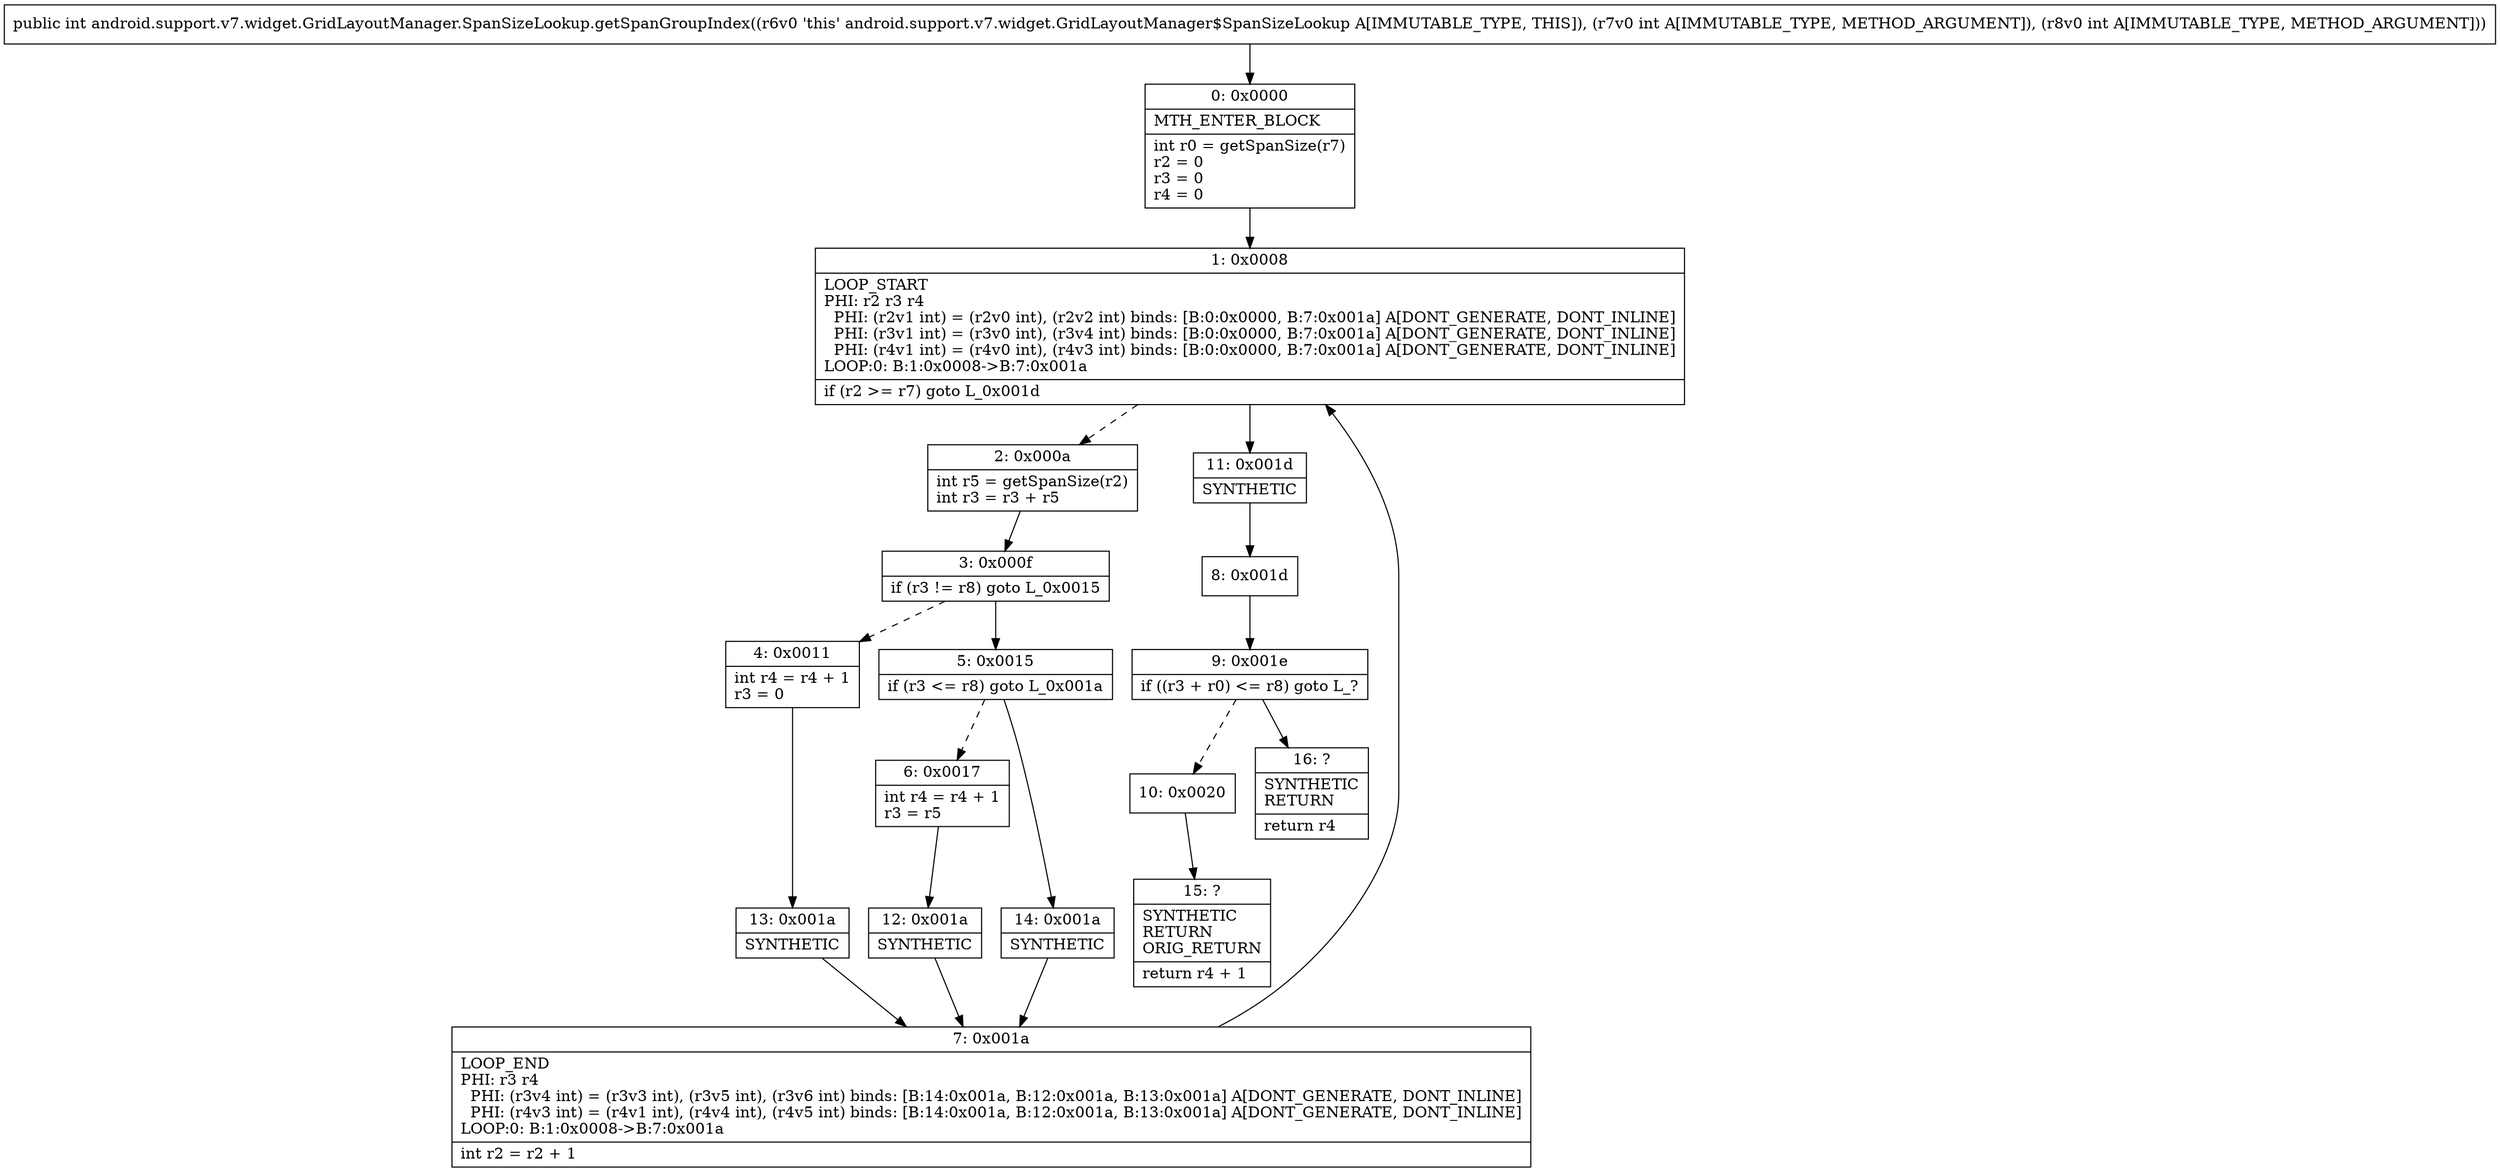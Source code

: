digraph "CFG forandroid.support.v7.widget.GridLayoutManager.SpanSizeLookup.getSpanGroupIndex(II)I" {
Node_0 [shape=record,label="{0\:\ 0x0000|MTH_ENTER_BLOCK\l|int r0 = getSpanSize(r7)\lr2 = 0\lr3 = 0\lr4 = 0\l}"];
Node_1 [shape=record,label="{1\:\ 0x0008|LOOP_START\lPHI: r2 r3 r4 \l  PHI: (r2v1 int) = (r2v0 int), (r2v2 int) binds: [B:0:0x0000, B:7:0x001a] A[DONT_GENERATE, DONT_INLINE]\l  PHI: (r3v1 int) = (r3v0 int), (r3v4 int) binds: [B:0:0x0000, B:7:0x001a] A[DONT_GENERATE, DONT_INLINE]\l  PHI: (r4v1 int) = (r4v0 int), (r4v3 int) binds: [B:0:0x0000, B:7:0x001a] A[DONT_GENERATE, DONT_INLINE]\lLOOP:0: B:1:0x0008\-\>B:7:0x001a\l|if (r2 \>= r7) goto L_0x001d\l}"];
Node_2 [shape=record,label="{2\:\ 0x000a|int r5 = getSpanSize(r2)\lint r3 = r3 + r5\l}"];
Node_3 [shape=record,label="{3\:\ 0x000f|if (r3 != r8) goto L_0x0015\l}"];
Node_4 [shape=record,label="{4\:\ 0x0011|int r4 = r4 + 1\lr3 = 0\l}"];
Node_5 [shape=record,label="{5\:\ 0x0015|if (r3 \<= r8) goto L_0x001a\l}"];
Node_6 [shape=record,label="{6\:\ 0x0017|int r4 = r4 + 1\lr3 = r5\l}"];
Node_7 [shape=record,label="{7\:\ 0x001a|LOOP_END\lPHI: r3 r4 \l  PHI: (r3v4 int) = (r3v3 int), (r3v5 int), (r3v6 int) binds: [B:14:0x001a, B:12:0x001a, B:13:0x001a] A[DONT_GENERATE, DONT_INLINE]\l  PHI: (r4v3 int) = (r4v1 int), (r4v4 int), (r4v5 int) binds: [B:14:0x001a, B:12:0x001a, B:13:0x001a] A[DONT_GENERATE, DONT_INLINE]\lLOOP:0: B:1:0x0008\-\>B:7:0x001a\l|int r2 = r2 + 1\l}"];
Node_8 [shape=record,label="{8\:\ 0x001d}"];
Node_9 [shape=record,label="{9\:\ 0x001e|if ((r3 + r0) \<= r8) goto L_?\l}"];
Node_10 [shape=record,label="{10\:\ 0x0020}"];
Node_11 [shape=record,label="{11\:\ 0x001d|SYNTHETIC\l}"];
Node_12 [shape=record,label="{12\:\ 0x001a|SYNTHETIC\l}"];
Node_13 [shape=record,label="{13\:\ 0x001a|SYNTHETIC\l}"];
Node_14 [shape=record,label="{14\:\ 0x001a|SYNTHETIC\l}"];
Node_15 [shape=record,label="{15\:\ ?|SYNTHETIC\lRETURN\lORIG_RETURN\l|return r4 + 1\l}"];
Node_16 [shape=record,label="{16\:\ ?|SYNTHETIC\lRETURN\l|return r4\l}"];
MethodNode[shape=record,label="{public int android.support.v7.widget.GridLayoutManager.SpanSizeLookup.getSpanGroupIndex((r6v0 'this' android.support.v7.widget.GridLayoutManager$SpanSizeLookup A[IMMUTABLE_TYPE, THIS]), (r7v0 int A[IMMUTABLE_TYPE, METHOD_ARGUMENT]), (r8v0 int A[IMMUTABLE_TYPE, METHOD_ARGUMENT])) }"];
MethodNode -> Node_0;
Node_0 -> Node_1;
Node_1 -> Node_2[style=dashed];
Node_1 -> Node_11;
Node_2 -> Node_3;
Node_3 -> Node_4[style=dashed];
Node_3 -> Node_5;
Node_4 -> Node_13;
Node_5 -> Node_6[style=dashed];
Node_5 -> Node_14;
Node_6 -> Node_12;
Node_7 -> Node_1;
Node_8 -> Node_9;
Node_9 -> Node_10[style=dashed];
Node_9 -> Node_16;
Node_10 -> Node_15;
Node_11 -> Node_8;
Node_12 -> Node_7;
Node_13 -> Node_7;
Node_14 -> Node_7;
}

